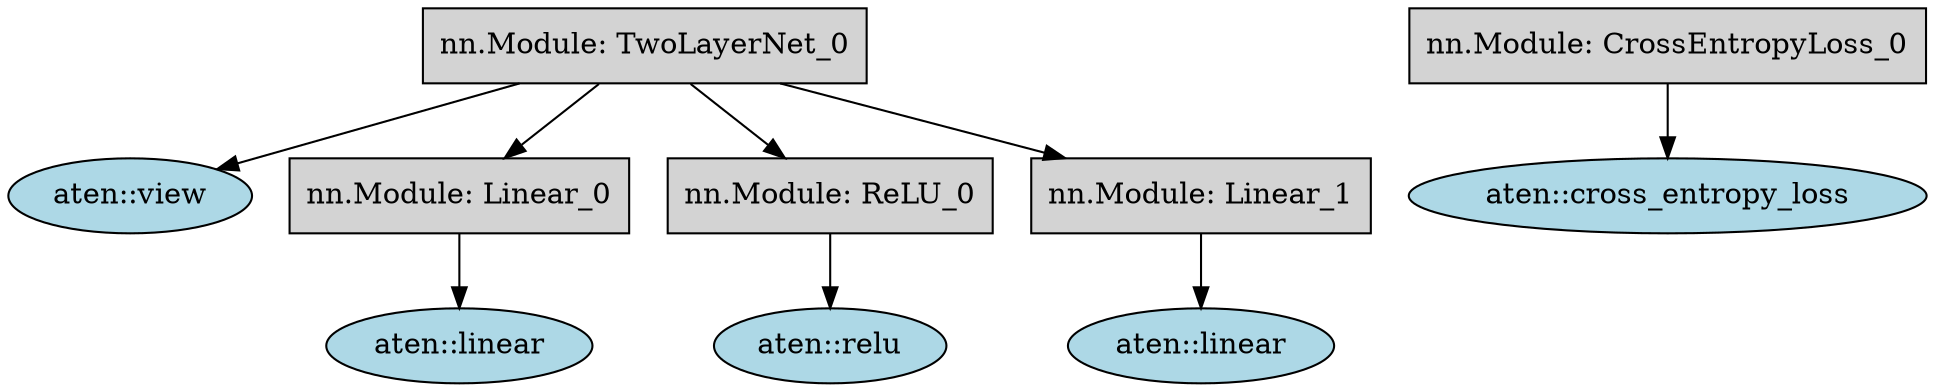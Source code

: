 digraph G {
    rankdir=TB;
    node [style=filled, fillcolor=lightgrey];
    4 [label="nn.Module: TwoLayerNet_0", shape=box, fillcolor=lightgrey];
    5 [label="aten::view", shape=ellipse, fillcolor=lightblue];
    6 [label="nn.Module: Linear_0", shape=box, fillcolor=lightgrey];
    7 [label="aten::linear", shape=ellipse, fillcolor=lightblue];
    8 [label="nn.Module: ReLU_0", shape=box, fillcolor=lightgrey];
    9 [label="aten::relu", shape=ellipse, fillcolor=lightblue];
    10 [label="nn.Module: Linear_1", shape=box, fillcolor=lightgrey];
    11 [label="aten::linear", shape=ellipse, fillcolor=lightblue];
    12 [label="nn.Module: CrossEntropyLoss_0", shape=box, fillcolor=lightgrey];
    13 [label="aten::cross_entropy_loss", shape=ellipse, fillcolor=lightblue];
    4 -> 5;
    4 -> 6;
    4 -> 8;
    4 -> 10;
    6 -> 7;
    8 -> 9;
    10 -> 11;
    12 -> 13;
    {rank=same; 4; 12;}
}